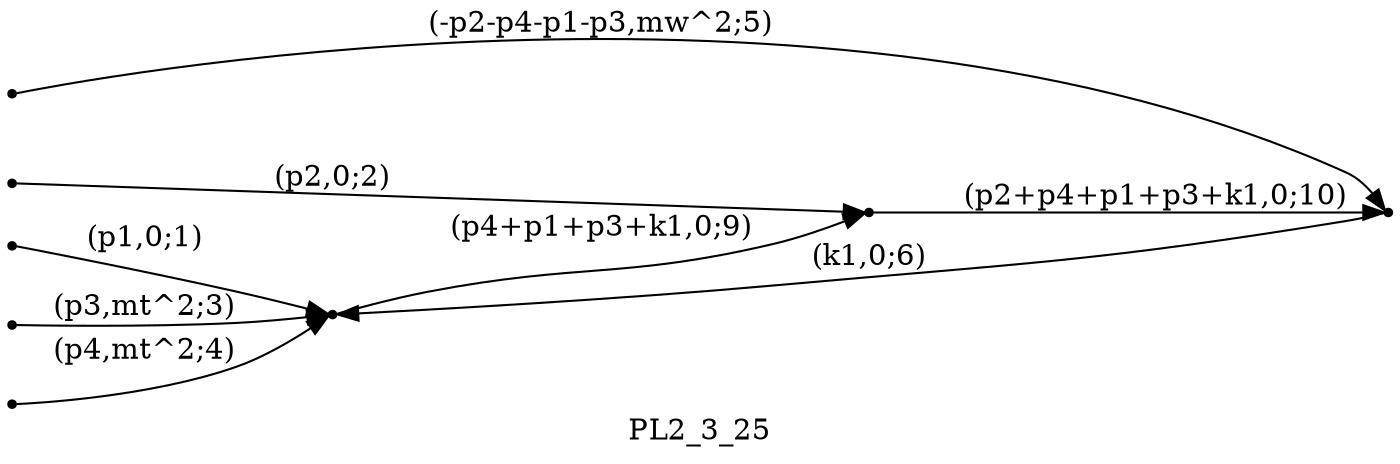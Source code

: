 digraph PL2_3_25 {
  label="PL2_3_25";
  rankdir="LR";
  subgraph edges {
    -1 -> 2 [label="(p1,0;1)"];
    -2 -> 3 [label="(p2,0;2)"];
    -3 -> 2 [label="(p3,mt^2;3)"];
    -4 -> 2 [label="(p4,mt^2;4)"];
    -5 -> 1 [label="(-p2-p4-p1-p3,mw^2;5)"];
    1 -> 2 [label="(k1,0;6)"];
    2 -> 3 [label="(p4+p1+p3+k1,0;9)"];
    3 -> 1 [label="(p2+p4+p1+p3+k1,0;10)"];
  }
  subgraph incoming { rank="source"; -1; -2; -3; -4; -5; }
-5 [shape=point];
-4 [shape=point];
-3 [shape=point];
-2 [shape=point];
-1 [shape=point];
1 [shape=point];
2 [shape=point];
3 [shape=point];
}

